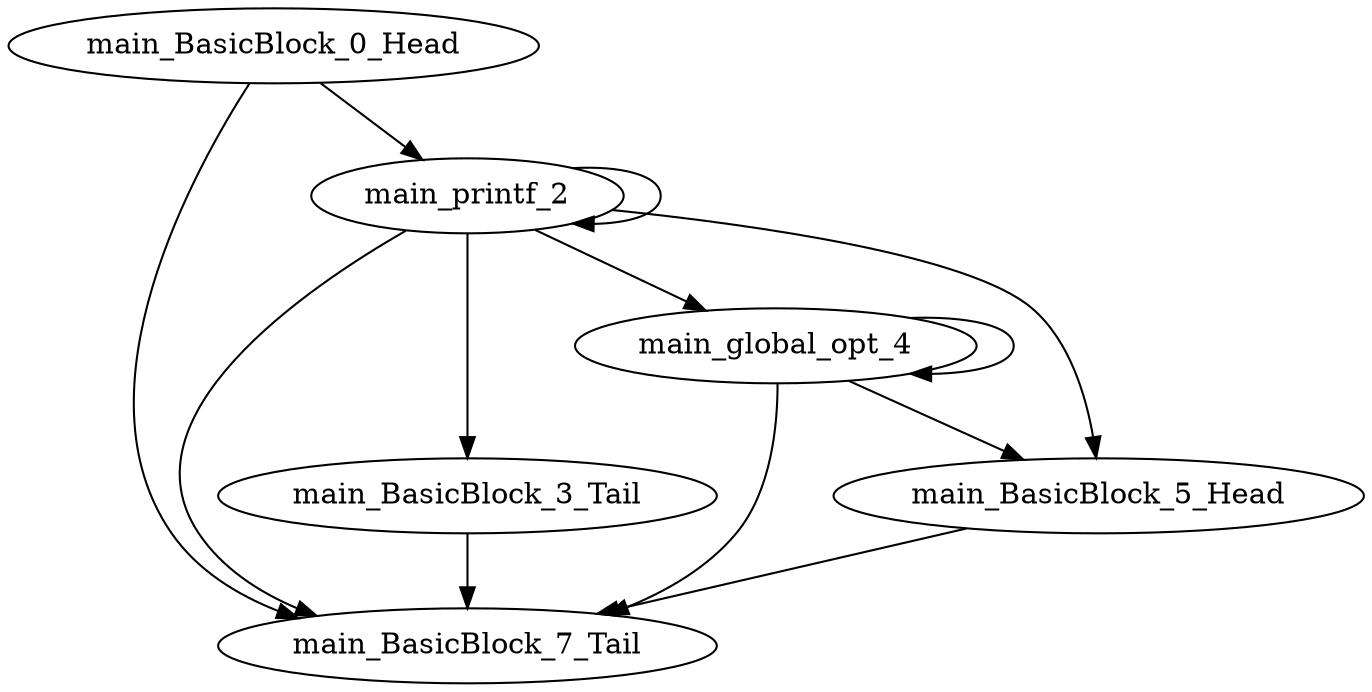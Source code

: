 digraph G {
    "main_BasicBlock_5_Head" -> "main_BasicBlock_7_Tail"
    "main_global_opt_4" -> "main_BasicBlock_7_Tail"
    "main_global_opt_4" -> "main_BasicBlock_5_Head"
    "main_global_opt_4" -> "main_global_opt_4"
    "main_printf_2" -> "main_BasicBlock_7_Tail"
    "main_printf_2" -> "main_BasicBlock_5_Head"
    "main_printf_2" -> "main_global_opt_4"
    "main_printf_2" -> "main_printf_2"
    "main_printf_2" -> "main_BasicBlock_3_Tail"
    "main_BasicBlock_0_Head" -> "main_BasicBlock_7_Tail"
    "main_BasicBlock_0_Head" -> "main_printf_2"
    "main_BasicBlock_3_Tail" -> "main_BasicBlock_7_Tail"
}
